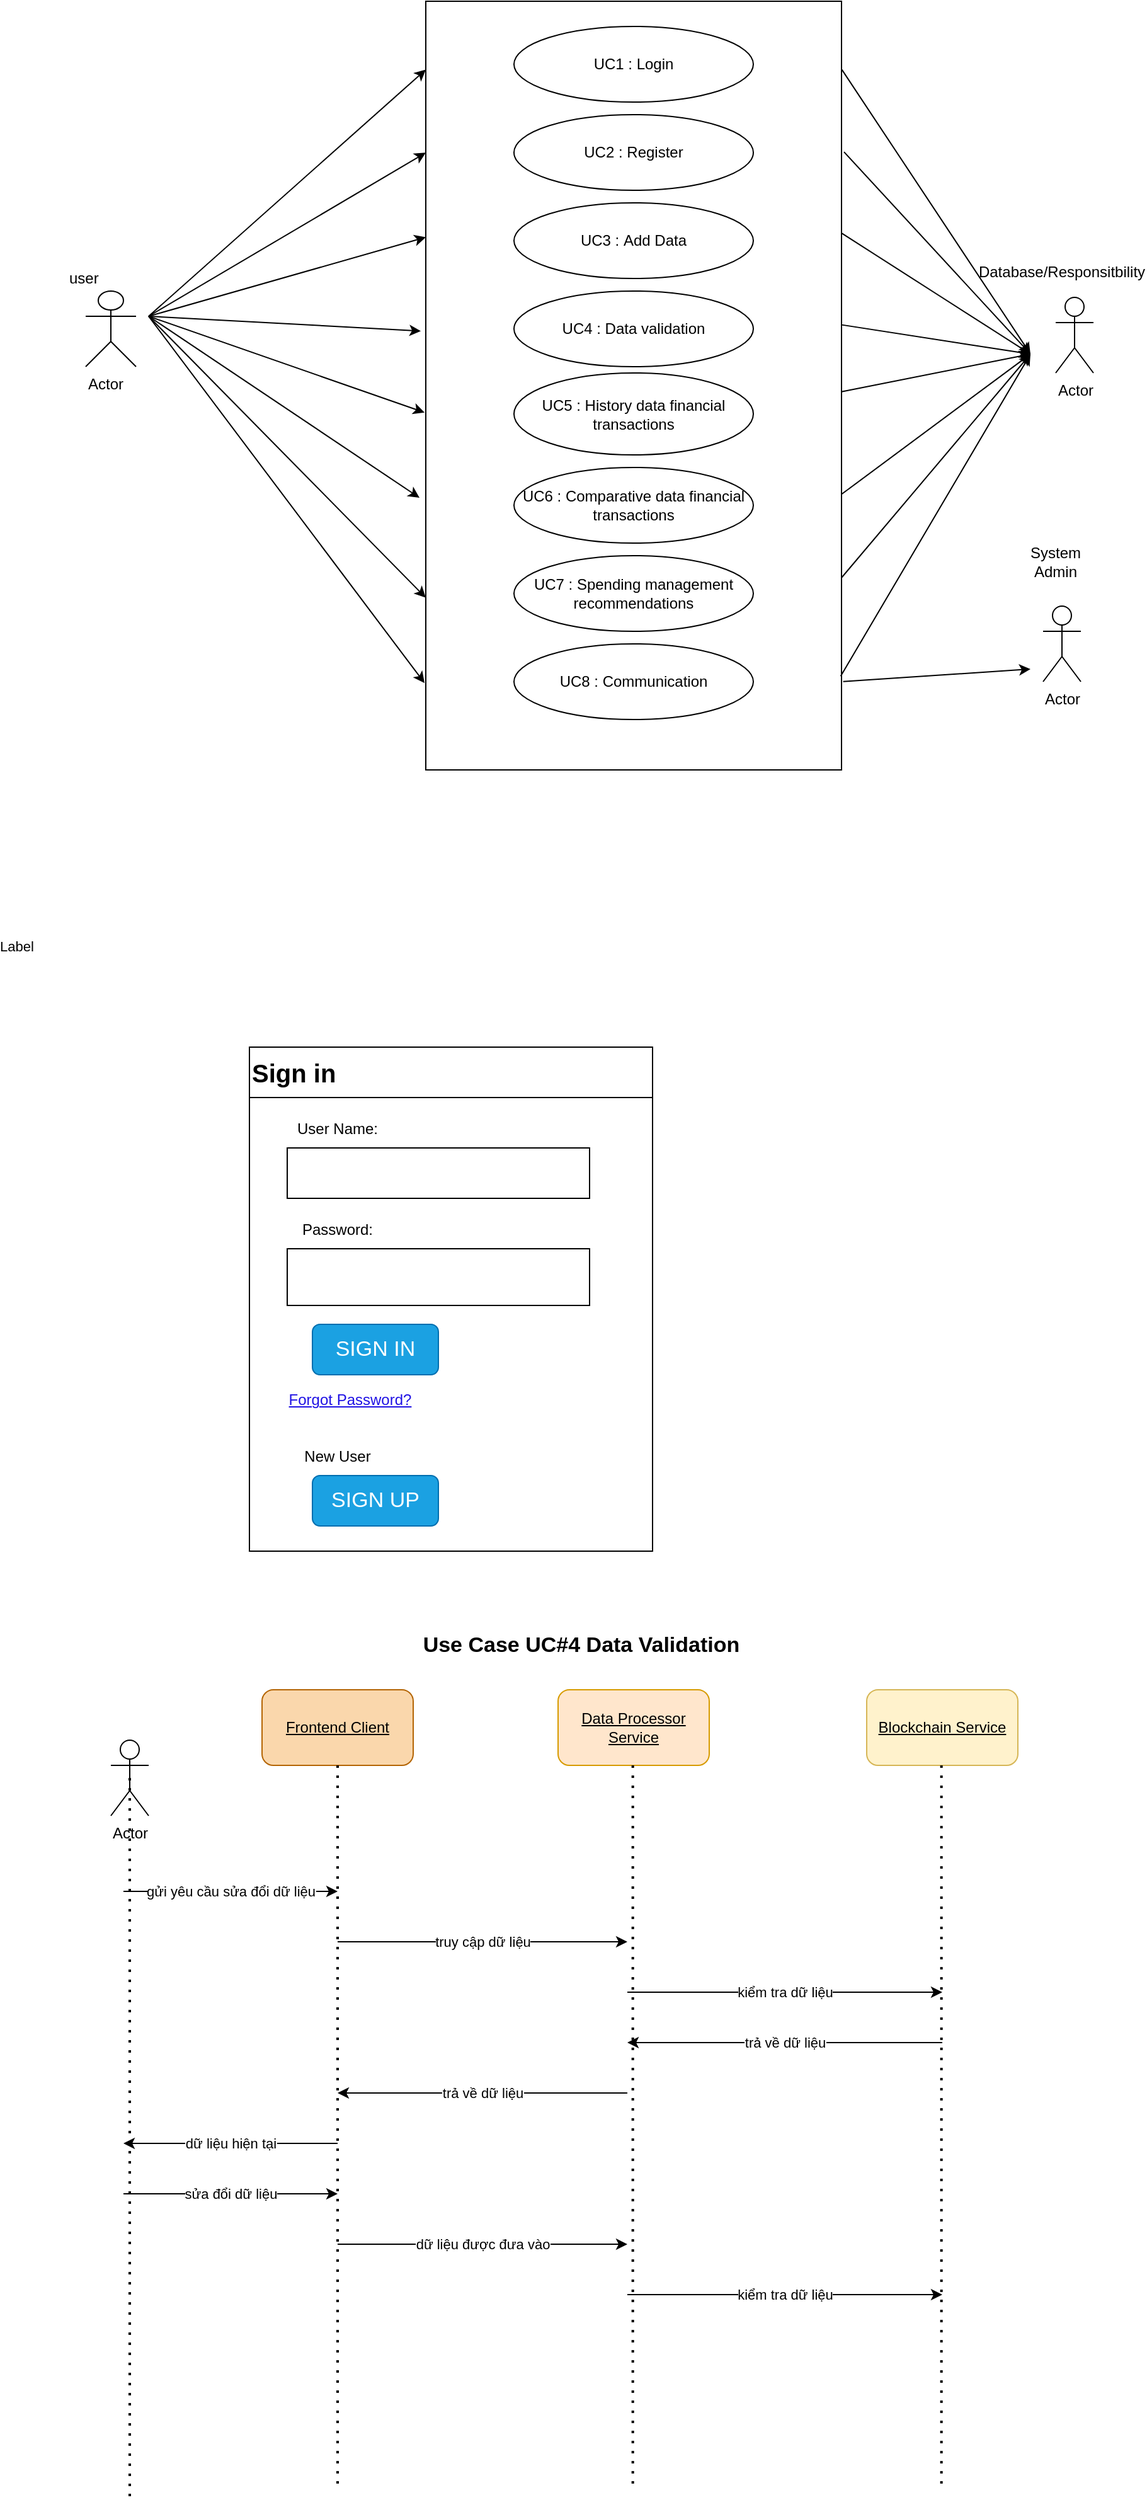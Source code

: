 <mxfile version="21.0.2" type="github">
  <diagram id="C5RBs43oDa-KdzZeNtuy" name="Page-1">
    <mxGraphModel dx="2091" dy="787" grid="1" gridSize="10" guides="1" tooltips="1" connect="1" arrows="1" fold="1" page="1" pageScale="1" pageWidth="827" pageHeight="1169" math="0" shadow="0">
      <root>
        <mxCell id="WIyWlLk6GJQsqaUBKTNV-0" />
        <mxCell id="WIyWlLk6GJQsqaUBKTNV-1" parent="WIyWlLk6GJQsqaUBKTNV-0" />
        <mxCell id="n6CnTrOf9_Go0aguTKJz-9" value="Actor" style="shape=umlActor;verticalLabelPosition=bottom;verticalAlign=top;html=1;outlineConnect=0;align=left;fontFamily=Helvetica;" parent="WIyWlLk6GJQsqaUBKTNV-1" vertex="1">
          <mxGeometry x="20" y="330" width="40" height="60" as="geometry" />
        </mxCell>
        <mxCell id="n6CnTrOf9_Go0aguTKJz-10" value="Actor" style="shape=umlActor;verticalLabelPosition=bottom;verticalAlign=top;html=1;outlineConnect=0;align=left;fontFamily=Helvetica;" parent="WIyWlLk6GJQsqaUBKTNV-1" vertex="1">
          <mxGeometry x="790" y="335" width="30" height="60" as="geometry" />
        </mxCell>
        <mxCell id="n6CnTrOf9_Go0aguTKJz-19" value="user" style="text;html=1;strokeColor=none;fillColor=none;align=left;verticalAlign=middle;whiteSpace=wrap;rounded=0;fontFamily=Helvetica;" parent="WIyWlLk6GJQsqaUBKTNV-1" vertex="1">
          <mxGeometry x="5" y="305" width="60" height="30" as="geometry" />
        </mxCell>
        <mxCell id="n6CnTrOf9_Go0aguTKJz-29" value="" style="endArrow=classic;html=1;rounded=0;align=left;fontFamily=Helvetica;entryX=0;entryY=0.089;entryDx=0;entryDy=0;entryPerimeter=0;" parent="WIyWlLk6GJQsqaUBKTNV-1" target="22ARzZ7M2wej68pR0P9n-1" edge="1">
          <mxGeometry width="50" height="50" relative="1" as="geometry">
            <mxPoint x="70" y="350" as="sourcePoint" />
            <mxPoint x="280" y="150" as="targetPoint" />
            <Array as="points" />
          </mxGeometry>
        </mxCell>
        <mxCell id="n6CnTrOf9_Go0aguTKJz-30" value="" style="endArrow=classic;html=1;rounded=0;entryX=0;entryY=0.197;entryDx=0;entryDy=0;align=left;fontFamily=Helvetica;entryPerimeter=0;" parent="WIyWlLk6GJQsqaUBKTNV-1" target="22ARzZ7M2wej68pR0P9n-1" edge="1">
          <mxGeometry width="50" height="50" relative="1" as="geometry">
            <mxPoint x="70" y="350" as="sourcePoint" />
            <mxPoint x="160" y="250" as="targetPoint" />
          </mxGeometry>
        </mxCell>
        <mxCell id="n6CnTrOf9_Go0aguTKJz-31" value="" style="endArrow=classic;html=1;rounded=0;entryX=0;entryY=0.307;entryDx=0;entryDy=0;align=left;fontFamily=Helvetica;entryPerimeter=0;" parent="WIyWlLk6GJQsqaUBKTNV-1" target="22ARzZ7M2wej68pR0P9n-1" edge="1">
          <mxGeometry width="50" height="50" relative="1" as="geometry">
            <mxPoint x="70" y="350" as="sourcePoint" />
            <mxPoint x="160" y="350" as="targetPoint" />
          </mxGeometry>
        </mxCell>
        <mxCell id="n6CnTrOf9_Go0aguTKJz-32" value="" style="endArrow=classic;html=1;rounded=0;entryX=-0.003;entryY=0.535;entryDx=0;entryDy=0;align=left;fontFamily=Helvetica;entryPerimeter=0;" parent="WIyWlLk6GJQsqaUBKTNV-1" target="22ARzZ7M2wej68pR0P9n-1" edge="1">
          <mxGeometry width="50" height="50" relative="1" as="geometry">
            <mxPoint x="70" y="350" as="sourcePoint" />
            <mxPoint x="160" y="450" as="targetPoint" />
          </mxGeometry>
        </mxCell>
        <mxCell id="n6CnTrOf9_Go0aguTKJz-33" value="" style="endArrow=classic;html=1;rounded=0;entryX=-0.015;entryY=0.646;entryDx=0;entryDy=0;align=left;fontFamily=Helvetica;entryPerimeter=0;" parent="WIyWlLk6GJQsqaUBKTNV-1" target="22ARzZ7M2wej68pR0P9n-1" edge="1">
          <mxGeometry width="50" height="50" relative="1" as="geometry">
            <mxPoint x="70" y="350" as="sourcePoint" />
            <mxPoint x="160" y="550" as="targetPoint" />
          </mxGeometry>
        </mxCell>
        <mxCell id="n6CnTrOf9_Go0aguTKJz-40" value="" style="endArrow=classic;html=1;rounded=0;align=left;fontFamily=Helvetica;entryX=0;entryY=0.776;entryDx=0;entryDy=0;entryPerimeter=0;" parent="WIyWlLk6GJQsqaUBKTNV-1" target="22ARzZ7M2wej68pR0P9n-1" edge="1">
          <mxGeometry width="50" height="50" relative="1" as="geometry">
            <mxPoint x="70" y="350" as="sourcePoint" />
            <mxPoint x="280" y="560" as="targetPoint" />
          </mxGeometry>
        </mxCell>
        <mxCell id="n6CnTrOf9_Go0aguTKJz-46" value="" style="endArrow=classic;html=1;rounded=0;align=left;fontFamily=Helvetica;exitX=1.001;exitY=0.421;exitDx=0;exitDy=0;exitPerimeter=0;" parent="WIyWlLk6GJQsqaUBKTNV-1" source="22ARzZ7M2wej68pR0P9n-1" edge="1">
          <mxGeometry width="50" height="50" relative="1" as="geometry">
            <mxPoint x="780" y="360" as="sourcePoint" />
            <mxPoint x="770" y="380" as="targetPoint" />
          </mxGeometry>
        </mxCell>
        <mxCell id="n6CnTrOf9_Go0aguTKJz-51" value="" style="endArrow=classic;html=1;rounded=0;align=left;fontFamily=Helvetica;exitX=1.001;exitY=0.302;exitDx=0;exitDy=0;exitPerimeter=0;" parent="WIyWlLk6GJQsqaUBKTNV-1" source="22ARzZ7M2wej68pR0P9n-1" edge="1">
          <mxGeometry width="50" height="50" relative="1" as="geometry">
            <mxPoint x="780" y="360" as="sourcePoint" />
            <mxPoint x="770" y="380" as="targetPoint" />
          </mxGeometry>
        </mxCell>
        <mxCell id="n6CnTrOf9_Go0aguTKJz-55" value="" style="endArrow=classic;html=1;rounded=0;align=left;fontFamily=Helvetica;exitX=1.006;exitY=0.196;exitDx=0;exitDy=0;exitPerimeter=0;" parent="WIyWlLk6GJQsqaUBKTNV-1" source="22ARzZ7M2wej68pR0P9n-1" edge="1">
          <mxGeometry width="50" height="50" relative="1" as="geometry">
            <mxPoint x="780" y="360" as="sourcePoint" />
            <mxPoint x="770" y="380" as="targetPoint" />
          </mxGeometry>
        </mxCell>
        <mxCell id="n6CnTrOf9_Go0aguTKJz-58" value="Sign in" style="swimlane;whiteSpace=wrap;html=1;startSize=40;align=left;fontFamily=Helvetica;fontSize=20;" parent="WIyWlLk6GJQsqaUBKTNV-1" vertex="1">
          <mxGeometry x="150" y="930" width="320" height="400" as="geometry" />
        </mxCell>
        <mxCell id="n6CnTrOf9_Go0aguTKJz-61" value="User Name:" style="text;html=1;strokeColor=none;fillColor=none;align=center;verticalAlign=middle;whiteSpace=wrap;rounded=0;" parent="n6CnTrOf9_Go0aguTKJz-58" vertex="1">
          <mxGeometry x="30" y="50" width="80" height="30" as="geometry" />
        </mxCell>
        <mxCell id="n6CnTrOf9_Go0aguTKJz-62" value="" style="rounded=0;whiteSpace=wrap;html=1;" parent="n6CnTrOf9_Go0aguTKJz-58" vertex="1">
          <mxGeometry x="30" y="80" width="240" height="40" as="geometry" />
        </mxCell>
        <mxCell id="n6CnTrOf9_Go0aguTKJz-63" value="Password:" style="text;html=1;strokeColor=none;fillColor=none;align=center;verticalAlign=middle;whiteSpace=wrap;rounded=0;" parent="n6CnTrOf9_Go0aguTKJz-58" vertex="1">
          <mxGeometry x="40" y="130" width="60" height="30" as="geometry" />
        </mxCell>
        <mxCell id="n6CnTrOf9_Go0aguTKJz-65" value="" style="rounded=1;whiteSpace=wrap;html=1;fillColor=#1ba1e2;strokeColor=#006EAF;fontColor=#ffffff;" parent="n6CnTrOf9_Go0aguTKJz-58" vertex="1">
          <mxGeometry x="50" y="220" width="100" height="40" as="geometry" />
        </mxCell>
        <mxCell id="n6CnTrOf9_Go0aguTKJz-67" value="&lt;u&gt;Forgot Password?&lt;/u&gt;" style="text;html=1;strokeColor=none;fillColor=none;align=center;verticalAlign=middle;whiteSpace=wrap;rounded=0;fontColor=#1f11e4;" parent="n6CnTrOf9_Go0aguTKJz-58" vertex="1">
          <mxGeometry y="265" width="160" height="30" as="geometry" />
        </mxCell>
        <mxCell id="n6CnTrOf9_Go0aguTKJz-68" value="New User" style="text;html=1;strokeColor=none;fillColor=none;align=center;verticalAlign=middle;whiteSpace=wrap;rounded=0;" parent="n6CnTrOf9_Go0aguTKJz-58" vertex="1">
          <mxGeometry x="40" y="310" width="60" height="30" as="geometry" />
        </mxCell>
        <mxCell id="n6CnTrOf9_Go0aguTKJz-70" value="" style="rounded=1;whiteSpace=wrap;html=1;fillColor=#1ba1e2;strokeColor=#006EAF;fontColor=#ffffff;" parent="n6CnTrOf9_Go0aguTKJz-58" vertex="1">
          <mxGeometry x="50" y="340" width="100" height="40" as="geometry" />
        </mxCell>
        <mxCell id="n6CnTrOf9_Go0aguTKJz-73" value="SIGN IN" style="text;html=1;strokeColor=none;fillColor=none;align=center;verticalAlign=middle;whiteSpace=wrap;rounded=0;fontColor=#FFFFFF;fontSize=17;" parent="n6CnTrOf9_Go0aguTKJz-58" vertex="1">
          <mxGeometry x="55" y="215" width="90" height="50" as="geometry" />
        </mxCell>
        <mxCell id="n6CnTrOf9_Go0aguTKJz-74" value="SIGN UP" style="text;html=1;strokeColor=none;fillColor=none;align=center;verticalAlign=middle;whiteSpace=wrap;rounded=0;fontColor=#FFFFFF;fontSize=17;" parent="n6CnTrOf9_Go0aguTKJz-58" vertex="1">
          <mxGeometry x="55" y="335" width="90" height="50" as="geometry" />
        </mxCell>
        <mxCell id="n6CnTrOf9_Go0aguTKJz-75" value="" style="rounded=0;whiteSpace=wrap;html=1;" parent="n6CnTrOf9_Go0aguTKJz-58" vertex="1">
          <mxGeometry x="30" y="160" width="240" height="45" as="geometry" />
        </mxCell>
        <mxCell id="n6CnTrOf9_Go0aguTKJz-69" value="SIGN UP" style="text;html=1;strokeColor=none;fillColor=none;align=center;verticalAlign=middle;whiteSpace=wrap;rounded=0;fontColor=#FFFFFF;fontSize=17;" parent="WIyWlLk6GJQsqaUBKTNV-1" vertex="1">
          <mxGeometry x="640" y="1100" width="90" height="50" as="geometry" />
        </mxCell>
        <mxCell id="n6CnTrOf9_Go0aguTKJz-66" value="SIGN UP" style="text;html=1;strokeColor=none;fillColor=none;align=center;verticalAlign=middle;whiteSpace=wrap;rounded=0;fontColor=#FFFFFF;fontSize=17;" parent="WIyWlLk6GJQsqaUBKTNV-1" vertex="1">
          <mxGeometry x="70" y="1430" width="90" height="50" as="geometry" />
        </mxCell>
        <mxCell id="22ARzZ7M2wej68pR0P9n-1" value="" style="rounded=0;whiteSpace=wrap;html=1;" parent="WIyWlLk6GJQsqaUBKTNV-1" vertex="1">
          <mxGeometry x="290" y="100" width="330" height="610" as="geometry" />
        </mxCell>
        <mxCell id="22ARzZ7M2wej68pR0P9n-2" value="UC1 : Login" style="ellipse;whiteSpace=wrap;html=1;" parent="WIyWlLk6GJQsqaUBKTNV-1" vertex="1">
          <mxGeometry x="360" y="120" width="190" height="60" as="geometry" />
        </mxCell>
        <mxCell id="22ARzZ7M2wej68pR0P9n-3" value="UC2 : Register" style="ellipse;whiteSpace=wrap;html=1;" parent="WIyWlLk6GJQsqaUBKTNV-1" vertex="1">
          <mxGeometry x="360" y="190" width="190" height="60" as="geometry" />
        </mxCell>
        <mxCell id="22ARzZ7M2wej68pR0P9n-4" value="UC4 :&amp;nbsp;Data validation" style="ellipse;whiteSpace=wrap;html=1;" parent="WIyWlLk6GJQsqaUBKTNV-1" vertex="1">
          <mxGeometry x="360" y="330" width="190" height="60" as="geometry" />
        </mxCell>
        <mxCell id="22ARzZ7M2wej68pR0P9n-5" value="UC3 :&amp;nbsp;Add Data" style="ellipse;whiteSpace=wrap;html=1;" parent="WIyWlLk6GJQsqaUBKTNV-1" vertex="1">
          <mxGeometry x="360" y="260" width="190" height="60" as="geometry" />
        </mxCell>
        <mxCell id="22ARzZ7M2wej68pR0P9n-6" value="UC5 :&amp;nbsp;History data financial transactions" style="ellipse;whiteSpace=wrap;html=1;" parent="WIyWlLk6GJQsqaUBKTNV-1" vertex="1">
          <mxGeometry x="360" y="395" width="190" height="65" as="geometry" />
        </mxCell>
        <mxCell id="22ARzZ7M2wej68pR0P9n-7" value="UC6 :&amp;nbsp;Comparative data financial transactions" style="ellipse;whiteSpace=wrap;html=1;" parent="WIyWlLk6GJQsqaUBKTNV-1" vertex="1">
          <mxGeometry x="360" y="470" width="190" height="60" as="geometry" />
        </mxCell>
        <mxCell id="22ARzZ7M2wej68pR0P9n-8" value="UC7 :&amp;nbsp;Spending management recommendations" style="ellipse;whiteSpace=wrap;html=1;" parent="WIyWlLk6GJQsqaUBKTNV-1" vertex="1">
          <mxGeometry x="360" y="540" width="190" height="60" as="geometry" />
        </mxCell>
        <mxCell id="22ARzZ7M2wej68pR0P9n-9" value="UC8 :&amp;nbsp;Communication" style="ellipse;whiteSpace=wrap;html=1;" parent="WIyWlLk6GJQsqaUBKTNV-1" vertex="1">
          <mxGeometry x="360" y="610" width="190" height="60" as="geometry" />
        </mxCell>
        <mxCell id="22ARzZ7M2wej68pR0P9n-12" value="" style="endArrow=classic;html=1;rounded=0;entryX=-0.012;entryY=0.429;entryDx=0;entryDy=0;entryPerimeter=0;" parent="WIyWlLk6GJQsqaUBKTNV-1" target="22ARzZ7M2wej68pR0P9n-1" edge="1">
          <mxGeometry width="50" height="50" relative="1" as="geometry">
            <mxPoint x="70" y="350" as="sourcePoint" />
            <mxPoint x="260" y="380" as="targetPoint" />
          </mxGeometry>
        </mxCell>
        <mxCell id="22ARzZ7M2wej68pR0P9n-13" value="" style="endArrow=classic;html=1;rounded=0;entryX=-0.003;entryY=0.887;entryDx=0;entryDy=0;entryPerimeter=0;" parent="WIyWlLk6GJQsqaUBKTNV-1" target="22ARzZ7M2wej68pR0P9n-1" edge="1">
          <mxGeometry width="50" height="50" relative="1" as="geometry">
            <mxPoint x="70" y="350" as="sourcePoint" />
            <mxPoint x="520" y="320" as="targetPoint" />
          </mxGeometry>
        </mxCell>
        <mxCell id="22ARzZ7M2wej68pR0P9n-14" value="" style="endArrow=classic;html=1;rounded=0;exitX=1.001;exitY=0.089;exitDx=0;exitDy=0;exitPerimeter=0;" parent="WIyWlLk6GJQsqaUBKTNV-1" source="22ARzZ7M2wej68pR0P9n-1" edge="1">
          <mxGeometry width="50" height="50" relative="1" as="geometry">
            <mxPoint x="780" y="360" as="sourcePoint" />
            <mxPoint x="770" y="380" as="targetPoint" />
          </mxGeometry>
        </mxCell>
        <mxCell id="22ARzZ7M2wej68pR0P9n-15" value="" style="endArrow=classic;html=1;rounded=0;exitX=1;exitY=0.508;exitDx=0;exitDy=0;exitPerimeter=0;" parent="WIyWlLk6GJQsqaUBKTNV-1" source="22ARzZ7M2wej68pR0P9n-1" edge="1">
          <mxGeometry width="50" height="50" relative="1" as="geometry">
            <mxPoint x="780" y="360" as="sourcePoint" />
            <mxPoint x="770" y="380" as="targetPoint" />
          </mxGeometry>
        </mxCell>
        <mxCell id="22ARzZ7M2wej68pR0P9n-16" value="" style="endArrow=classic;html=1;rounded=0;exitX=1.001;exitY=0.641;exitDx=0;exitDy=0;exitPerimeter=0;" parent="WIyWlLk6GJQsqaUBKTNV-1" source="22ARzZ7M2wej68pR0P9n-1" edge="1">
          <mxGeometry width="50" height="50" relative="1" as="geometry">
            <mxPoint x="780" y="360" as="sourcePoint" />
            <mxPoint x="770" y="380" as="targetPoint" />
          </mxGeometry>
        </mxCell>
        <mxCell id="22ARzZ7M2wej68pR0P9n-17" value="" style="endArrow=classic;html=1;rounded=0;exitX=1;exitY=0.75;exitDx=0;exitDy=0;" parent="WIyWlLk6GJQsqaUBKTNV-1" source="22ARzZ7M2wej68pR0P9n-1" edge="1">
          <mxGeometry width="50" height="50" relative="1" as="geometry">
            <mxPoint x="750" y="520" as="sourcePoint" />
            <mxPoint x="770" y="380" as="targetPoint" />
          </mxGeometry>
        </mxCell>
        <mxCell id="22ARzZ7M2wej68pR0P9n-18" value="" style="endArrow=classic;html=1;rounded=0;exitX=0.998;exitY=0.878;exitDx=0;exitDy=0;exitPerimeter=0;" parent="WIyWlLk6GJQsqaUBKTNV-1" source="22ARzZ7M2wej68pR0P9n-1" edge="1">
          <mxGeometry width="50" height="50" relative="1" as="geometry">
            <mxPoint x="700" y="570" as="sourcePoint" />
            <mxPoint x="770" y="380" as="targetPoint" />
            <Array as="points" />
          </mxGeometry>
        </mxCell>
        <mxCell id="22ARzZ7M2wej68pR0P9n-19" value="Actor" style="shape=umlActor;verticalLabelPosition=bottom;verticalAlign=top;html=1;outlineConnect=0;" parent="WIyWlLk6GJQsqaUBKTNV-1" vertex="1">
          <mxGeometry x="780" y="580" width="30" height="60" as="geometry" />
        </mxCell>
        <mxCell id="22ARzZ7M2wej68pR0P9n-21" value="Database/Responsitbility" style="text;html=1;strokeColor=none;fillColor=none;align=center;verticalAlign=middle;whiteSpace=wrap;rounded=0;" parent="WIyWlLk6GJQsqaUBKTNV-1" vertex="1">
          <mxGeometry x="765" y="300" width="60" height="30" as="geometry" />
        </mxCell>
        <mxCell id="22ARzZ7M2wej68pR0P9n-22" value="System Admin" style="text;html=1;strokeColor=none;fillColor=none;align=center;verticalAlign=middle;whiteSpace=wrap;rounded=0;" parent="WIyWlLk6GJQsqaUBKTNV-1" vertex="1">
          <mxGeometry x="760" y="530" width="60" height="30" as="geometry" />
        </mxCell>
        <mxCell id="22ARzZ7M2wej68pR0P9n-23" value="" style="endArrow=classic;html=1;rounded=0;exitX=1.004;exitY=0.885;exitDx=0;exitDy=0;exitPerimeter=0;" parent="WIyWlLk6GJQsqaUBKTNV-1" source="22ARzZ7M2wej68pR0P9n-1" edge="1">
          <mxGeometry width="50" height="50" relative="1" as="geometry">
            <mxPoint x="470" y="510" as="sourcePoint" />
            <mxPoint x="770" y="630" as="targetPoint" />
          </mxGeometry>
        </mxCell>
        <mxCell id="-cI3t6kTDx89SfGUkaFx-0" value="Use Case UC#4 Data Validation" style="text;html=1;strokeColor=none;fillColor=none;align=center;verticalAlign=middle;whiteSpace=wrap;rounded=0;fontStyle=1;fontSize=17;" vertex="1" parent="WIyWlLk6GJQsqaUBKTNV-1">
          <mxGeometry x="283" y="1390" width="261" height="30" as="geometry" />
        </mxCell>
        <mxCell id="-cI3t6kTDx89SfGUkaFx-1" value="Actor" style="shape=umlActor;verticalLabelPosition=bottom;verticalAlign=top;html=1;outlineConnect=0;" vertex="1" parent="WIyWlLk6GJQsqaUBKTNV-1">
          <mxGeometry x="40" y="1480" width="30" height="60" as="geometry" />
        </mxCell>
        <mxCell id="-cI3t6kTDx89SfGUkaFx-4" value="" style="rounded=1;whiteSpace=wrap;html=1;fillColor=#fad7ac;strokeColor=#b46504;" vertex="1" parent="WIyWlLk6GJQsqaUBKTNV-1">
          <mxGeometry x="160" y="1440" width="120" height="60" as="geometry" />
        </mxCell>
        <mxCell id="-cI3t6kTDx89SfGUkaFx-5" value="" style="rounded=1;whiteSpace=wrap;html=1;fillColor=#ffe6cc;strokeColor=#d79b00;" vertex="1" parent="WIyWlLk6GJQsqaUBKTNV-1">
          <mxGeometry x="395" y="1440" width="120" height="60" as="geometry" />
        </mxCell>
        <mxCell id="-cI3t6kTDx89SfGUkaFx-6" value="" style="rounded=1;whiteSpace=wrap;html=1;fillColor=#fff2cc;strokeColor=#d6b656;" vertex="1" parent="WIyWlLk6GJQsqaUBKTNV-1">
          <mxGeometry x="640" y="1440" width="120" height="60" as="geometry" />
        </mxCell>
        <mxCell id="-cI3t6kTDx89SfGUkaFx-7" value="&lt;u&gt;Frontend Client&lt;/u&gt;" style="text;html=1;strokeColor=none;fillColor=none;align=center;verticalAlign=middle;whiteSpace=wrap;rounded=0;" vertex="1" parent="WIyWlLk6GJQsqaUBKTNV-1">
          <mxGeometry x="175" y="1455" width="90" height="30" as="geometry" />
        </mxCell>
        <mxCell id="-cI3t6kTDx89SfGUkaFx-8" value="&lt;u&gt;Data Processor Service&lt;/u&gt;" style="text;html=1;strokeColor=none;fillColor=none;align=center;verticalAlign=middle;whiteSpace=wrap;rounded=0;" vertex="1" parent="WIyWlLk6GJQsqaUBKTNV-1">
          <mxGeometry x="410" y="1455" width="90" height="30" as="geometry" />
        </mxCell>
        <mxCell id="-cI3t6kTDx89SfGUkaFx-9" value="&lt;u&gt;Blockchain Service&lt;/u&gt;" style="text;html=1;strokeColor=none;fillColor=none;align=center;verticalAlign=middle;whiteSpace=wrap;rounded=0;" vertex="1" parent="WIyWlLk6GJQsqaUBKTNV-1">
          <mxGeometry x="645" y="1455" width="110" height="30" as="geometry" />
        </mxCell>
        <mxCell id="-cI3t6kTDx89SfGUkaFx-10" value="" style="endArrow=none;dashed=1;html=1;dashPattern=1 3;strokeWidth=2;rounded=0;entryX=0.5;entryY=0.5;entryDx=0;entryDy=0;entryPerimeter=0;" edge="1" parent="WIyWlLk6GJQsqaUBKTNV-1" target="-cI3t6kTDx89SfGUkaFx-1">
          <mxGeometry width="50" height="50" relative="1" as="geometry">
            <mxPoint x="55" y="2080" as="sourcePoint" />
            <mxPoint x="510" y="1750" as="targetPoint" />
          </mxGeometry>
        </mxCell>
        <mxCell id="-cI3t6kTDx89SfGUkaFx-11" value="" style="endArrow=none;dashed=1;html=1;dashPattern=1 3;strokeWidth=2;rounded=0;entryX=0.5;entryY=0.5;entryDx=0;entryDy=0;entryPerimeter=0;" edge="1" parent="WIyWlLk6GJQsqaUBKTNV-1">
          <mxGeometry width="50" height="50" relative="1" as="geometry">
            <mxPoint x="220" y="2070" as="sourcePoint" />
            <mxPoint x="220" y="1500" as="targetPoint" />
          </mxGeometry>
        </mxCell>
        <mxCell id="-cI3t6kTDx89SfGUkaFx-12" value="" style="endArrow=none;dashed=1;html=1;dashPattern=1 3;strokeWidth=2;rounded=0;entryX=0.5;entryY=0.5;entryDx=0;entryDy=0;entryPerimeter=0;" edge="1" parent="WIyWlLk6GJQsqaUBKTNV-1">
          <mxGeometry width="50" height="50" relative="1" as="geometry">
            <mxPoint x="454.33" y="2070" as="sourcePoint" />
            <mxPoint x="454.33" y="1500" as="targetPoint" />
          </mxGeometry>
        </mxCell>
        <mxCell id="-cI3t6kTDx89SfGUkaFx-13" value="" style="endArrow=none;dashed=1;html=1;dashPattern=1 3;strokeWidth=2;rounded=0;entryX=0.5;entryY=0.5;entryDx=0;entryDy=0;entryPerimeter=0;" edge="1" parent="WIyWlLk6GJQsqaUBKTNV-1">
          <mxGeometry width="50" height="50" relative="1" as="geometry">
            <mxPoint x="699.33" y="2070" as="sourcePoint" />
            <mxPoint x="699.33" y="1500" as="targetPoint" />
          </mxGeometry>
        </mxCell>
        <mxCell id="-cI3t6kTDx89SfGUkaFx-14" value="gửi yêu cầu sửa đổi dữ liệu" style="endArrow=classic;html=1;rounded=0;" edge="1" parent="WIyWlLk6GJQsqaUBKTNV-1">
          <mxGeometry relative="1" as="geometry">
            <mxPoint x="50" y="1600" as="sourcePoint" />
            <mxPoint x="220" y="1600" as="targetPoint" />
          </mxGeometry>
        </mxCell>
        <mxCell id="-cI3t6kTDx89SfGUkaFx-15" value="Label" style="edgeLabel;resizable=0;html=1;align=center;verticalAlign=middle;" connectable="0" vertex="1" parent="-cI3t6kTDx89SfGUkaFx-14">
          <mxGeometry relative="1" as="geometry">
            <mxPoint x="-170" y="-750" as="offset" />
          </mxGeometry>
        </mxCell>
        <mxCell id="-cI3t6kTDx89SfGUkaFx-16" value="" style="endArrow=classic;html=1;rounded=0;" edge="1" parent="WIyWlLk6GJQsqaUBKTNV-1">
          <mxGeometry relative="1" as="geometry">
            <mxPoint x="220" y="1640" as="sourcePoint" />
            <mxPoint x="450" y="1640" as="targetPoint" />
            <Array as="points">
              <mxPoint x="340" y="1640" />
            </Array>
          </mxGeometry>
        </mxCell>
        <mxCell id="-cI3t6kTDx89SfGUkaFx-17" value="truy cập dữ liệu" style="edgeLabel;resizable=0;html=1;align=center;verticalAlign=middle;" connectable="0" vertex="1" parent="-cI3t6kTDx89SfGUkaFx-16">
          <mxGeometry relative="1" as="geometry" />
        </mxCell>
        <mxCell id="-cI3t6kTDx89SfGUkaFx-18" value="" style="endArrow=classic;html=1;rounded=0;" edge="1" parent="WIyWlLk6GJQsqaUBKTNV-1">
          <mxGeometry relative="1" as="geometry">
            <mxPoint x="450" y="1680" as="sourcePoint" />
            <mxPoint x="700" y="1680" as="targetPoint" />
          </mxGeometry>
        </mxCell>
        <mxCell id="-cI3t6kTDx89SfGUkaFx-19" value="kiểm tra dữ liệu" style="edgeLabel;resizable=0;html=1;align=center;verticalAlign=middle;" connectable="0" vertex="1" parent="-cI3t6kTDx89SfGUkaFx-18">
          <mxGeometry relative="1" as="geometry" />
        </mxCell>
        <mxCell id="-cI3t6kTDx89SfGUkaFx-20" value="" style="endArrow=classic;html=1;rounded=0;" edge="1" parent="WIyWlLk6GJQsqaUBKTNV-1">
          <mxGeometry relative="1" as="geometry">
            <mxPoint x="700" y="1720" as="sourcePoint" />
            <mxPoint x="450" y="1720" as="targetPoint" />
          </mxGeometry>
        </mxCell>
        <mxCell id="-cI3t6kTDx89SfGUkaFx-21" value="trả về dữ liệu" style="edgeLabel;resizable=0;html=1;align=center;verticalAlign=middle;" connectable="0" vertex="1" parent="-cI3t6kTDx89SfGUkaFx-20">
          <mxGeometry relative="1" as="geometry" />
        </mxCell>
        <mxCell id="-cI3t6kTDx89SfGUkaFx-22" value="" style="endArrow=classic;html=1;rounded=0;" edge="1" parent="WIyWlLk6GJQsqaUBKTNV-1">
          <mxGeometry relative="1" as="geometry">
            <mxPoint x="450" y="1760" as="sourcePoint" />
            <mxPoint x="220" y="1760" as="targetPoint" />
          </mxGeometry>
        </mxCell>
        <mxCell id="-cI3t6kTDx89SfGUkaFx-23" value="trả về dữ liệu" style="edgeLabel;resizable=0;html=1;align=center;verticalAlign=middle;" connectable="0" vertex="1" parent="-cI3t6kTDx89SfGUkaFx-22">
          <mxGeometry relative="1" as="geometry" />
        </mxCell>
        <mxCell id="-cI3t6kTDx89SfGUkaFx-24" value="" style="endArrow=classic;html=1;rounded=0;" edge="1" parent="WIyWlLk6GJQsqaUBKTNV-1">
          <mxGeometry relative="1" as="geometry">
            <mxPoint x="220" y="1800" as="sourcePoint" />
            <mxPoint x="50" y="1800" as="targetPoint" />
          </mxGeometry>
        </mxCell>
        <mxCell id="-cI3t6kTDx89SfGUkaFx-25" value="dữ liệu hiện tại" style="edgeLabel;resizable=0;html=1;align=center;verticalAlign=middle;" connectable="0" vertex="1" parent="-cI3t6kTDx89SfGUkaFx-24">
          <mxGeometry relative="1" as="geometry" />
        </mxCell>
        <mxCell id="-cI3t6kTDx89SfGUkaFx-26" value="" style="endArrow=classic;html=1;rounded=0;" edge="1" parent="WIyWlLk6GJQsqaUBKTNV-1">
          <mxGeometry relative="1" as="geometry">
            <mxPoint x="50" y="1840" as="sourcePoint" />
            <mxPoint x="220" y="1840" as="targetPoint" />
          </mxGeometry>
        </mxCell>
        <mxCell id="-cI3t6kTDx89SfGUkaFx-27" value="sửa đổi dữ liệu" style="edgeLabel;resizable=0;html=1;align=center;verticalAlign=middle;" connectable="0" vertex="1" parent="-cI3t6kTDx89SfGUkaFx-26">
          <mxGeometry relative="1" as="geometry" />
        </mxCell>
        <mxCell id="-cI3t6kTDx89SfGUkaFx-28" value="" style="endArrow=classic;html=1;rounded=0;" edge="1" parent="WIyWlLk6GJQsqaUBKTNV-1">
          <mxGeometry relative="1" as="geometry">
            <mxPoint x="220" y="1880" as="sourcePoint" />
            <mxPoint x="450" y="1880" as="targetPoint" />
          </mxGeometry>
        </mxCell>
        <mxCell id="-cI3t6kTDx89SfGUkaFx-29" value="dữ liệu được đưa vào" style="edgeLabel;resizable=0;html=1;align=center;verticalAlign=middle;" connectable="0" vertex="1" parent="-cI3t6kTDx89SfGUkaFx-28">
          <mxGeometry relative="1" as="geometry" />
        </mxCell>
        <mxCell id="-cI3t6kTDx89SfGUkaFx-30" value="" style="endArrow=classic;html=1;rounded=0;" edge="1" parent="WIyWlLk6GJQsqaUBKTNV-1">
          <mxGeometry relative="1" as="geometry">
            <mxPoint x="450" y="1920" as="sourcePoint" />
            <mxPoint x="700" y="1920" as="targetPoint" />
          </mxGeometry>
        </mxCell>
        <mxCell id="-cI3t6kTDx89SfGUkaFx-31" value="kiểm tra dữ liệu" style="edgeLabel;resizable=0;html=1;align=center;verticalAlign=middle;" connectable="0" vertex="1" parent="-cI3t6kTDx89SfGUkaFx-30">
          <mxGeometry relative="1" as="geometry" />
        </mxCell>
      </root>
    </mxGraphModel>
  </diagram>
</mxfile>
